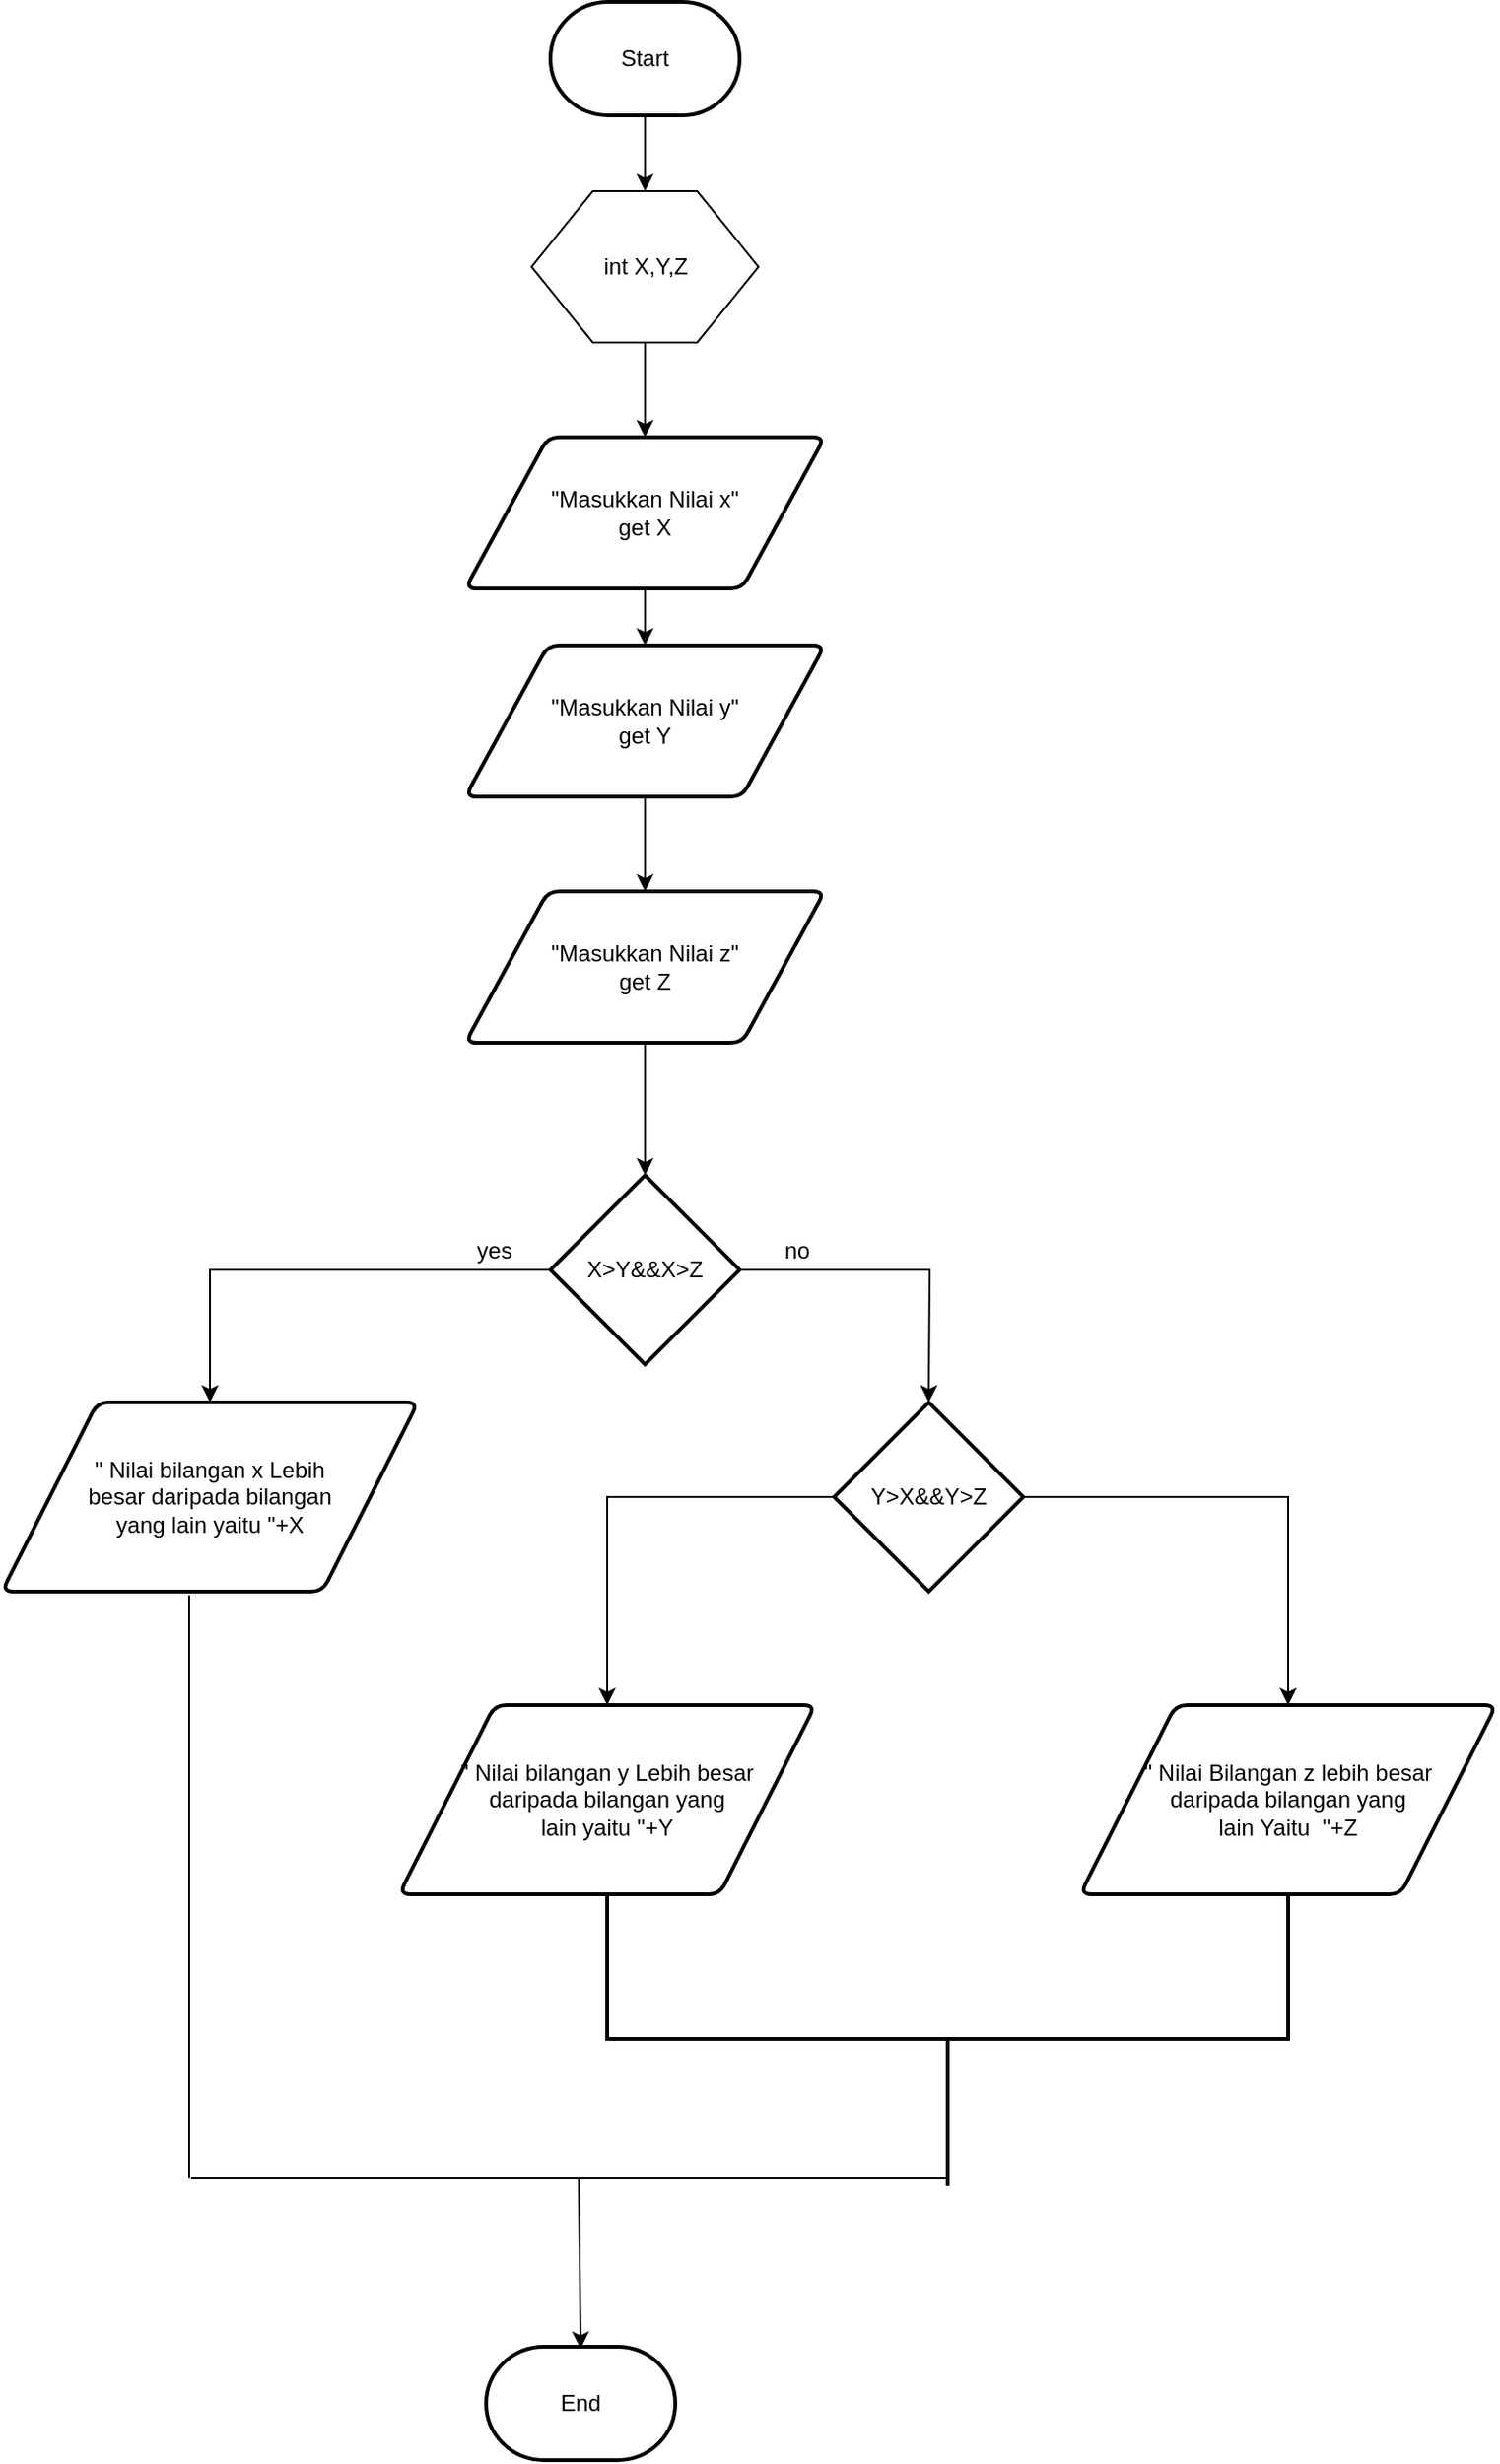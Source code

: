 <mxfile version="12.9.9" type="google"><diagram id="C5RBs43oDa-KdzZeNtuy" name="Page-1"><mxGraphModel dx="868" dy="520" grid="1" gridSize="10" guides="1" tooltips="1" connect="1" arrows="1" fold="1" page="1" pageScale="1" pageWidth="827" pageHeight="1169" math="0" shadow="0"><root><mxCell id="WIyWlLk6GJQsqaUBKTNV-0"/><mxCell id="WIyWlLk6GJQsqaUBKTNV-1" parent="WIyWlLk6GJQsqaUBKTNV-0"/><mxCell id="ZseCJ_ZZCoWbo4VGm222-25" value="" style="edgeStyle=orthogonalEdgeStyle;rounded=0;orthogonalLoop=1;jettySize=auto;html=1;" edge="1" parent="WIyWlLk6GJQsqaUBKTNV-1" source="ZseCJ_ZZCoWbo4VGm222-26" target="ZseCJ_ZZCoWbo4VGm222-28"><mxGeometry relative="1" as="geometry"/></mxCell><mxCell id="ZseCJ_ZZCoWbo4VGm222-26" value="&lt;br&gt;&lt;div style=&quot;text-align: justify&quot;&gt;&lt;/div&gt;" style="verticalLabelPosition=bottom;verticalAlign=top;html=1;shape=hexagon;perimeter=hexagonPerimeter2;arcSize=6;size=0.27;whiteSpace=wrap;" vertex="1" parent="WIyWlLk6GJQsqaUBKTNV-1"><mxGeometry x="310" y="150" width="120" height="80" as="geometry"/></mxCell><mxCell id="ZseCJ_ZZCoWbo4VGm222-27" value="" style="edgeStyle=orthogonalEdgeStyle;rounded=0;orthogonalLoop=1;jettySize=auto;html=1;" edge="1" parent="WIyWlLk6GJQsqaUBKTNV-1" source="ZseCJ_ZZCoWbo4VGm222-28" target="ZseCJ_ZZCoWbo4VGm222-30"><mxGeometry relative="1" as="geometry"/></mxCell><mxCell id="ZseCJ_ZZCoWbo4VGm222-28" value="&quot;Masukkan Nilai x&quot;&lt;br&gt;get X" style="shape=parallelogram;html=1;strokeWidth=2;perimeter=parallelogramPerimeter;whiteSpace=wrap;rounded=1;arcSize=12;size=0.23;" vertex="1" parent="WIyWlLk6GJQsqaUBKTNV-1"><mxGeometry x="275" y="280" width="190" height="80" as="geometry"/></mxCell><mxCell id="ZseCJ_ZZCoWbo4VGm222-51" value="" style="edgeStyle=orthogonalEdgeStyle;rounded=0;orthogonalLoop=1;jettySize=auto;html=1;" edge="1" parent="WIyWlLk6GJQsqaUBKTNV-1" source="ZseCJ_ZZCoWbo4VGm222-30" target="ZseCJ_ZZCoWbo4VGm222-50"><mxGeometry relative="1" as="geometry"/></mxCell><mxCell id="ZseCJ_ZZCoWbo4VGm222-30" value="&quot;Masukkan Nilai y&quot;&lt;br&gt;get Y" style="shape=parallelogram;html=1;strokeWidth=2;perimeter=parallelogramPerimeter;whiteSpace=wrap;rounded=1;arcSize=12;size=0.23;" vertex="1" parent="WIyWlLk6GJQsqaUBKTNV-1"><mxGeometry x="275" y="390" width="190" height="80" as="geometry"/></mxCell><mxCell id="ZseCJ_ZZCoWbo4VGm222-52" value="" style="edgeStyle=orthogonalEdgeStyle;rounded=0;orthogonalLoop=1;jettySize=auto;html=1;" edge="1" parent="WIyWlLk6GJQsqaUBKTNV-1" source="ZseCJ_ZZCoWbo4VGm222-50" target="ZseCJ_ZZCoWbo4VGm222-33"><mxGeometry relative="1" as="geometry"/></mxCell><mxCell id="ZseCJ_ZZCoWbo4VGm222-50" value="&quot;Masukkan Nilai z&quot;&lt;br&gt;get Z" style="shape=parallelogram;html=1;strokeWidth=2;perimeter=parallelogramPerimeter;whiteSpace=wrap;rounded=1;arcSize=12;size=0.23;" vertex="1" parent="WIyWlLk6GJQsqaUBKTNV-1"><mxGeometry x="275" y="520" width="190" height="80" as="geometry"/></mxCell><mxCell id="ZseCJ_ZZCoWbo4VGm222-31" value="" style="edgeStyle=orthogonalEdgeStyle;rounded=0;orthogonalLoop=1;jettySize=auto;html=1;" edge="1" parent="WIyWlLk6GJQsqaUBKTNV-1" source="ZseCJ_ZZCoWbo4VGm222-33"><mxGeometry relative="1" as="geometry"><mxPoint x="520" y="790" as="targetPoint"/></mxGeometry></mxCell><mxCell id="ZseCJ_ZZCoWbo4VGm222-32" value="" style="edgeStyle=orthogonalEdgeStyle;rounded=0;orthogonalLoop=1;jettySize=auto;html=1;" edge="1" parent="WIyWlLk6GJQsqaUBKTNV-1" source="ZseCJ_ZZCoWbo4VGm222-33" target="ZseCJ_ZZCoWbo4VGm222-35"><mxGeometry relative="1" as="geometry"/></mxCell><mxCell id="ZseCJ_ZZCoWbo4VGm222-33" value="X&amp;gt;Y&amp;amp;&amp;amp;X&amp;gt;Z" style="strokeWidth=2;html=1;shape=mxgraph.flowchart.decision;whiteSpace=wrap;" vertex="1" parent="WIyWlLk6GJQsqaUBKTNV-1"><mxGeometry x="320" y="670" width="100" height="100" as="geometry"/></mxCell><mxCell id="ZseCJ_ZZCoWbo4VGm222-34" value="no" style="text;html=1;align=center;verticalAlign=middle;resizable=0;points=[];autosize=1;" vertex="1" parent="WIyWlLk6GJQsqaUBKTNV-1"><mxGeometry x="435" y="700" width="30" height="20" as="geometry"/></mxCell><mxCell id="ZseCJ_ZZCoWbo4VGm222-35" value="&quot; Nilai bilangan x Lebih &lt;br&gt;besar daripada bilangan &lt;br&gt;yang lain yaitu &quot;+X" style="shape=parallelogram;html=1;strokeWidth=2;perimeter=parallelogramPerimeter;whiteSpace=wrap;rounded=1;arcSize=12;size=0.23;" vertex="1" parent="WIyWlLk6GJQsqaUBKTNV-1"><mxGeometry x="30" y="790" width="220" height="100" as="geometry"/></mxCell><mxCell id="ZseCJ_ZZCoWbo4VGm222-36" value="&quot; Nilai Bilangan z lebih besar &lt;br&gt;daripada bilangan yang &lt;br&gt;lain Yaitu&amp;nbsp; &quot;+Z" style="shape=parallelogram;html=1;strokeWidth=2;perimeter=parallelogramPerimeter;whiteSpace=wrap;rounded=1;arcSize=12;size=0.23;" vertex="1" parent="WIyWlLk6GJQsqaUBKTNV-1"><mxGeometry x="600" y="950" width="220" height="100" as="geometry"/></mxCell><mxCell id="ZseCJ_ZZCoWbo4VGm222-37" value="yes" style="text;html=1;align=center;verticalAlign=middle;resizable=0;points=[];autosize=1;" vertex="1" parent="WIyWlLk6GJQsqaUBKTNV-1"><mxGeometry x="275" y="700" width="30" height="20" as="geometry"/></mxCell><mxCell id="ZseCJ_ZZCoWbo4VGm222-38" value="" style="edgeStyle=orthogonalEdgeStyle;rounded=0;orthogonalLoop=1;jettySize=auto;html=1;" edge="1" parent="WIyWlLk6GJQsqaUBKTNV-1" source="ZseCJ_ZZCoWbo4VGm222-40" target="ZseCJ_ZZCoWbo4VGm222-41"><mxGeometry relative="1" as="geometry"/></mxCell><mxCell id="ZseCJ_ZZCoWbo4VGm222-39" value="" style="edgeStyle=orthogonalEdgeStyle;rounded=0;orthogonalLoop=1;jettySize=auto;html=1;" edge="1" parent="WIyWlLk6GJQsqaUBKTNV-1" source="ZseCJ_ZZCoWbo4VGm222-40" target="ZseCJ_ZZCoWbo4VGm222-36"><mxGeometry relative="1" as="geometry"/></mxCell><mxCell id="ZseCJ_ZZCoWbo4VGm222-40" value="Y&amp;gt;X&amp;amp;&amp;amp;Y&amp;gt;Z" style="strokeWidth=2;html=1;shape=mxgraph.flowchart.decision;whiteSpace=wrap;" vertex="1" parent="WIyWlLk6GJQsqaUBKTNV-1"><mxGeometry x="470" y="790" width="100" height="100" as="geometry"/></mxCell><mxCell id="ZseCJ_ZZCoWbo4VGm222-41" value="&quot; Nilai bilangan y Lebih besar &lt;br&gt;daripada bilangan yang &lt;br&gt;lain yaitu &quot;+Y" style="shape=parallelogram;html=1;strokeWidth=2;perimeter=parallelogramPerimeter;whiteSpace=wrap;rounded=1;arcSize=12;size=0.23;" vertex="1" parent="WIyWlLk6GJQsqaUBKTNV-1"><mxGeometry x="240" y="950" width="220" height="100" as="geometry"/></mxCell><mxCell id="ZseCJ_ZZCoWbo4VGm222-42" value="" style="strokeWidth=2;html=1;shape=mxgraph.flowchart.annotation_2;align=left;labelPosition=right;pointerEvents=1;rotation=-90;" vertex="1" parent="WIyWlLk6GJQsqaUBKTNV-1"><mxGeometry x="452.5" y="946.5" width="155" height="360" as="geometry"/></mxCell><mxCell id="ZseCJ_ZZCoWbo4VGm222-43" value="" style="endArrow=none;html=1;entryX=0.45;entryY=1.02;entryDx=0;entryDy=0;entryPerimeter=0;" edge="1" parent="WIyWlLk6GJQsqaUBKTNV-1" target="ZseCJ_ZZCoWbo4VGm222-35"><mxGeometry width="50" height="50" relative="1" as="geometry"><mxPoint x="129" y="1200" as="sourcePoint"/><mxPoint x="150" y="930" as="targetPoint"/></mxGeometry></mxCell><mxCell id="ZseCJ_ZZCoWbo4VGm222-44" value="" style="endArrow=none;html=1;" edge="1" parent="WIyWlLk6GJQsqaUBKTNV-1"><mxGeometry width="50" height="50" relative="1" as="geometry"><mxPoint x="130" y="1200" as="sourcePoint"/><mxPoint x="530" y="1200" as="targetPoint"/></mxGeometry></mxCell><mxCell id="ZseCJ_ZZCoWbo4VGm222-45" value="" style="endArrow=classic;html=1;" edge="1" parent="WIyWlLk6GJQsqaUBKTNV-1"><mxGeometry width="50" height="50" relative="1" as="geometry"><mxPoint x="335" y="1200" as="sourcePoint"/><mxPoint x="336" y="1290" as="targetPoint"/></mxGeometry></mxCell><mxCell id="ZseCJ_ZZCoWbo4VGm222-46" value="int X,Y,Z" style="text;html=1;align=center;verticalAlign=middle;resizable=0;points=[];autosize=1;" vertex="1" parent="WIyWlLk6GJQsqaUBKTNV-1"><mxGeometry x="340" y="180" width="60" height="20" as="geometry"/></mxCell><mxCell id="ZseCJ_ZZCoWbo4VGm222-47" value="" style="edgeStyle=orthogonalEdgeStyle;rounded=0;orthogonalLoop=1;jettySize=auto;html=1;" edge="1" parent="WIyWlLk6GJQsqaUBKTNV-1" source="ZseCJ_ZZCoWbo4VGm222-48"><mxGeometry relative="1" as="geometry"><mxPoint x="370" y="150" as="targetPoint"/></mxGeometry></mxCell><mxCell id="ZseCJ_ZZCoWbo4VGm222-48" value="Start" style="strokeWidth=2;html=1;shape=mxgraph.flowchart.terminator;whiteSpace=wrap;" vertex="1" parent="WIyWlLk6GJQsqaUBKTNV-1"><mxGeometry x="320" y="50" width="100" height="60" as="geometry"/></mxCell><mxCell id="ZseCJ_ZZCoWbo4VGm222-49" value="End" style="strokeWidth=2;html=1;shape=mxgraph.flowchart.terminator;whiteSpace=wrap;" vertex="1" parent="WIyWlLk6GJQsqaUBKTNV-1"><mxGeometry x="286" y="1289" width="100" height="60" as="geometry"/></mxCell></root></mxGraphModel></diagram></mxfile>